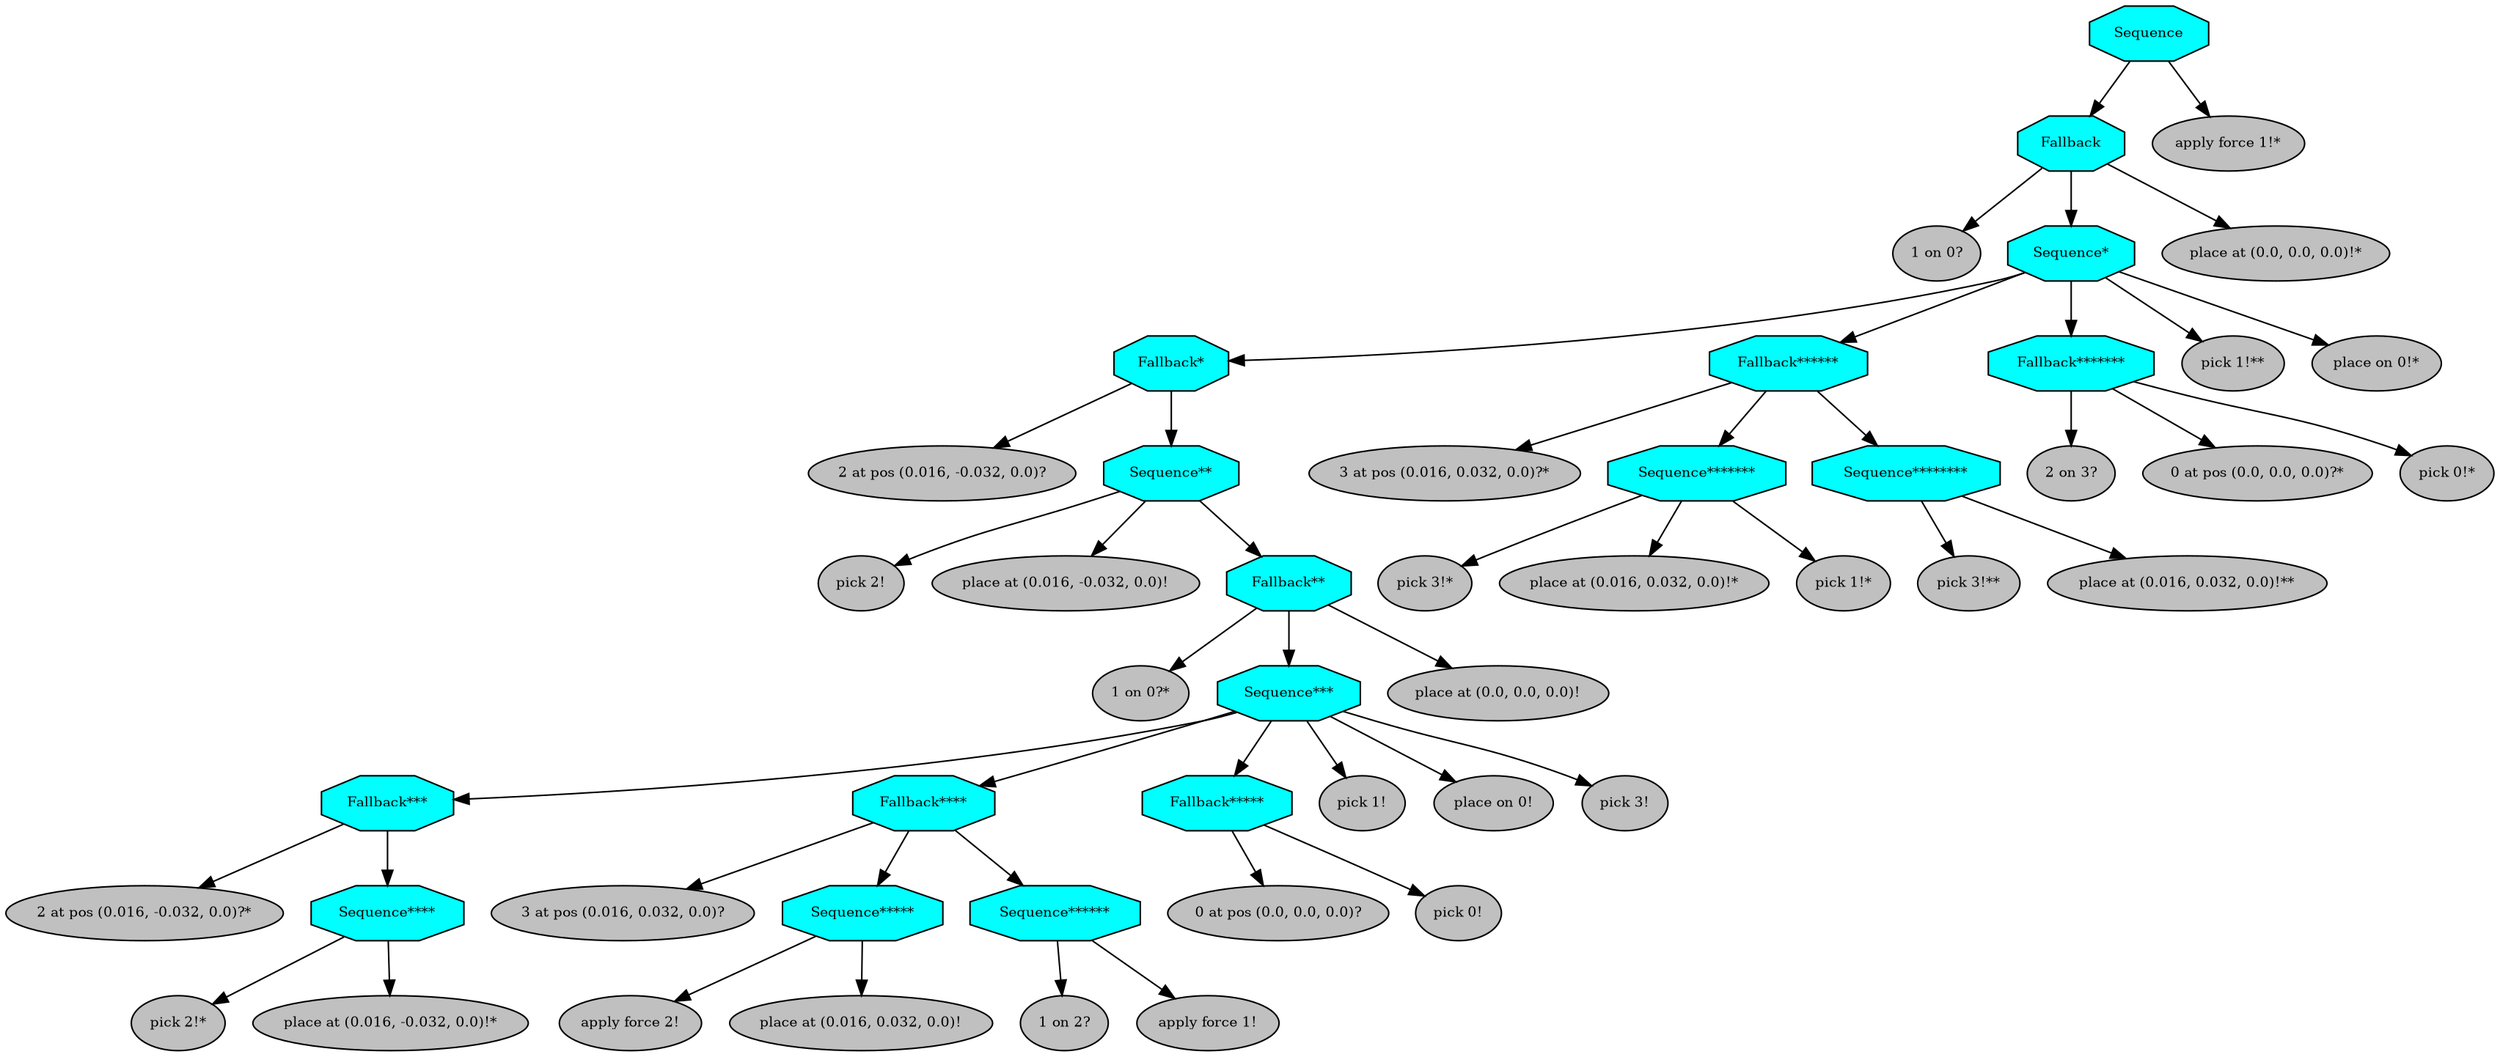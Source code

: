 digraph pastafarianism {
ordering=out;
graph [fontname="times-roman"];
node [fontname="times-roman"];
edge [fontname="times-roman"];
Sequence [fillcolor=cyan, fontcolor=black, fontsize=9, label=Sequence, shape=octagon, style=filled];
Fallback [fillcolor=cyan, fontcolor=black, fontsize=9, label=Fallback, shape=octagon, style=filled];
Sequence -> Fallback;
"1 on 0?" [fillcolor=gray, fontcolor=black, fontsize=9, label="1 on 0?", shape=ellipse, style=filled];
Fallback -> "1 on 0?";
"Sequence*" [fillcolor=cyan, fontcolor=black, fontsize=9, label="Sequence*", shape=octagon, style=filled];
Fallback -> "Sequence*";
"Fallback*" [fillcolor=cyan, fontcolor=black, fontsize=9, label="Fallback*", shape=octagon, style=filled];
"Sequence*" -> "Fallback*";
"2 at pos (0.016, -0.032, 0.0)?" [fillcolor=gray, fontcolor=black, fontsize=9, label="2 at pos (0.016, -0.032, 0.0)?", shape=ellipse, style=filled];
"Fallback*" -> "2 at pos (0.016, -0.032, 0.0)?";
"Sequence**" [fillcolor=cyan, fontcolor=black, fontsize=9, label="Sequence**", shape=octagon, style=filled];
"Fallback*" -> "Sequence**";
"pick 2!" [fillcolor=gray, fontcolor=black, fontsize=9, label="pick 2!", shape=ellipse, style=filled];
"Sequence**" -> "pick 2!";
"place at (0.016, -0.032, 0.0)!" [fillcolor=gray, fontcolor=black, fontsize=9, label="place at (0.016, -0.032, 0.0)!", shape=ellipse, style=filled];
"Sequence**" -> "place at (0.016, -0.032, 0.0)!";
"Fallback**" [fillcolor=cyan, fontcolor=black, fontsize=9, label="Fallback**", shape=octagon, style=filled];
"Sequence**" -> "Fallback**";
"1 on 0?*" [fillcolor=gray, fontcolor=black, fontsize=9, label="1 on 0?*", shape=ellipse, style=filled];
"Fallback**" -> "1 on 0?*";
"Sequence***" [fillcolor=cyan, fontcolor=black, fontsize=9, label="Sequence***", shape=octagon, style=filled];
"Fallback**" -> "Sequence***";
"Fallback***" [fillcolor=cyan, fontcolor=black, fontsize=9, label="Fallback***", shape=octagon, style=filled];
"Sequence***" -> "Fallback***";
"2 at pos (0.016, -0.032, 0.0)?*" [fillcolor=gray, fontcolor=black, fontsize=9, label="2 at pos (0.016, -0.032, 0.0)?*", shape=ellipse, style=filled];
"Fallback***" -> "2 at pos (0.016, -0.032, 0.0)?*";
"Sequence****" [fillcolor=cyan, fontcolor=black, fontsize=9, label="Sequence****", shape=octagon, style=filled];
"Fallback***" -> "Sequence****";
"pick 2!*" [fillcolor=gray, fontcolor=black, fontsize=9, label="pick 2!*", shape=ellipse, style=filled];
"Sequence****" -> "pick 2!*";
"place at (0.016, -0.032, 0.0)!*" [fillcolor=gray, fontcolor=black, fontsize=9, label="place at (0.016, -0.032, 0.0)!*", shape=ellipse, style=filled];
"Sequence****" -> "place at (0.016, -0.032, 0.0)!*";
"Fallback****" [fillcolor=cyan, fontcolor=black, fontsize=9, label="Fallback****", shape=octagon, style=filled];
"Sequence***" -> "Fallback****";
"3 at pos (0.016, 0.032, 0.0)?" [fillcolor=gray, fontcolor=black, fontsize=9, label="3 at pos (0.016, 0.032, 0.0)?", shape=ellipse, style=filled];
"Fallback****" -> "3 at pos (0.016, 0.032, 0.0)?";
"Sequence*****" [fillcolor=cyan, fontcolor=black, fontsize=9, label="Sequence*****", shape=octagon, style=filled];
"Fallback****" -> "Sequence*****";
"apply force 2!" [fillcolor=gray, fontcolor=black, fontsize=9, label="apply force 2!", shape=ellipse, style=filled];
"Sequence*****" -> "apply force 2!";
"place at (0.016, 0.032, 0.0)!" [fillcolor=gray, fontcolor=black, fontsize=9, label="place at (0.016, 0.032, 0.0)!", shape=ellipse, style=filled];
"Sequence*****" -> "place at (0.016, 0.032, 0.0)!";
"Sequence******" [fillcolor=cyan, fontcolor=black, fontsize=9, label="Sequence******", shape=octagon, style=filled];
"Fallback****" -> "Sequence******";
"1 on 2?" [fillcolor=gray, fontcolor=black, fontsize=9, label="1 on 2?", shape=ellipse, style=filled];
"Sequence******" -> "1 on 2?";
"apply force 1!" [fillcolor=gray, fontcolor=black, fontsize=9, label="apply force 1!", shape=ellipse, style=filled];
"Sequence******" -> "apply force 1!";
"Fallback*****" [fillcolor=cyan, fontcolor=black, fontsize=9, label="Fallback*****", shape=octagon, style=filled];
"Sequence***" -> "Fallback*****";
"0 at pos (0.0, 0.0, 0.0)?" [fillcolor=gray, fontcolor=black, fontsize=9, label="0 at pos (0.0, 0.0, 0.0)?", shape=ellipse, style=filled];
"Fallback*****" -> "0 at pos (0.0, 0.0, 0.0)?";
"pick 0!" [fillcolor=gray, fontcolor=black, fontsize=9, label="pick 0!", shape=ellipse, style=filled];
"Fallback*****" -> "pick 0!";
"pick 1!" [fillcolor=gray, fontcolor=black, fontsize=9, label="pick 1!", shape=ellipse, style=filled];
"Sequence***" -> "pick 1!";
"place on 0!" [fillcolor=gray, fontcolor=black, fontsize=9, label="place on 0!", shape=ellipse, style=filled];
"Sequence***" -> "place on 0!";
"pick 3!" [fillcolor=gray, fontcolor=black, fontsize=9, label="pick 3!", shape=ellipse, style=filled];
"Sequence***" -> "pick 3!";
"place at (0.0, 0.0, 0.0)!" [fillcolor=gray, fontcolor=black, fontsize=9, label="place at (0.0, 0.0, 0.0)!", shape=ellipse, style=filled];
"Fallback**" -> "place at (0.0, 0.0, 0.0)!";
"Fallback******" [fillcolor=cyan, fontcolor=black, fontsize=9, label="Fallback******", shape=octagon, style=filled];
"Sequence*" -> "Fallback******";
"3 at pos (0.016, 0.032, 0.0)?*" [fillcolor=gray, fontcolor=black, fontsize=9, label="3 at pos (0.016, 0.032, 0.0)?*", shape=ellipse, style=filled];
"Fallback******" -> "3 at pos (0.016, 0.032, 0.0)?*";
"Sequence*******" [fillcolor=cyan, fontcolor=black, fontsize=9, label="Sequence*******", shape=octagon, style=filled];
"Fallback******" -> "Sequence*******";
"pick 3!*" [fillcolor=gray, fontcolor=black, fontsize=9, label="pick 3!*", shape=ellipse, style=filled];
"Sequence*******" -> "pick 3!*";
"place at (0.016, 0.032, 0.0)!*" [fillcolor=gray, fontcolor=black, fontsize=9, label="place at (0.016, 0.032, 0.0)!*", shape=ellipse, style=filled];
"Sequence*******" -> "place at (0.016, 0.032, 0.0)!*";
"pick 1!*" [fillcolor=gray, fontcolor=black, fontsize=9, label="pick 1!*", shape=ellipse, style=filled];
"Sequence*******" -> "pick 1!*";
"Sequence********" [fillcolor=cyan, fontcolor=black, fontsize=9, label="Sequence********", shape=octagon, style=filled];
"Fallback******" -> "Sequence********";
"pick 3!**" [fillcolor=gray, fontcolor=black, fontsize=9, label="pick 3!**", shape=ellipse, style=filled];
"Sequence********" -> "pick 3!**";
"place at (0.016, 0.032, 0.0)!**" [fillcolor=gray, fontcolor=black, fontsize=9, label="place at (0.016, 0.032, 0.0)!**", shape=ellipse, style=filled];
"Sequence********" -> "place at (0.016, 0.032, 0.0)!**";
"Fallback*******" [fillcolor=cyan, fontcolor=black, fontsize=9, label="Fallback*******", shape=octagon, style=filled];
"Sequence*" -> "Fallback*******";
"2 on 3?" [fillcolor=gray, fontcolor=black, fontsize=9, label="2 on 3?", shape=ellipse, style=filled];
"Fallback*******" -> "2 on 3?";
"0 at pos (0.0, 0.0, 0.0)?*" [fillcolor=gray, fontcolor=black, fontsize=9, label="0 at pos (0.0, 0.0, 0.0)?*", shape=ellipse, style=filled];
"Fallback*******" -> "0 at pos (0.0, 0.0, 0.0)?*";
"pick 0!*" [fillcolor=gray, fontcolor=black, fontsize=9, label="pick 0!*", shape=ellipse, style=filled];
"Fallback*******" -> "pick 0!*";
"pick 1!**" [fillcolor=gray, fontcolor=black, fontsize=9, label="pick 1!**", shape=ellipse, style=filled];
"Sequence*" -> "pick 1!**";
"place on 0!*" [fillcolor=gray, fontcolor=black, fontsize=9, label="place on 0!*", shape=ellipse, style=filled];
"Sequence*" -> "place on 0!*";
"place at (0.0, 0.0, 0.0)!*" [fillcolor=gray, fontcolor=black, fontsize=9, label="place at (0.0, 0.0, 0.0)!*", shape=ellipse, style=filled];
Fallback -> "place at (0.0, 0.0, 0.0)!*";
"apply force 1!*" [fillcolor=gray, fontcolor=black, fontsize=9, label="apply force 1!*", shape=ellipse, style=filled];
Sequence -> "apply force 1!*";
}
